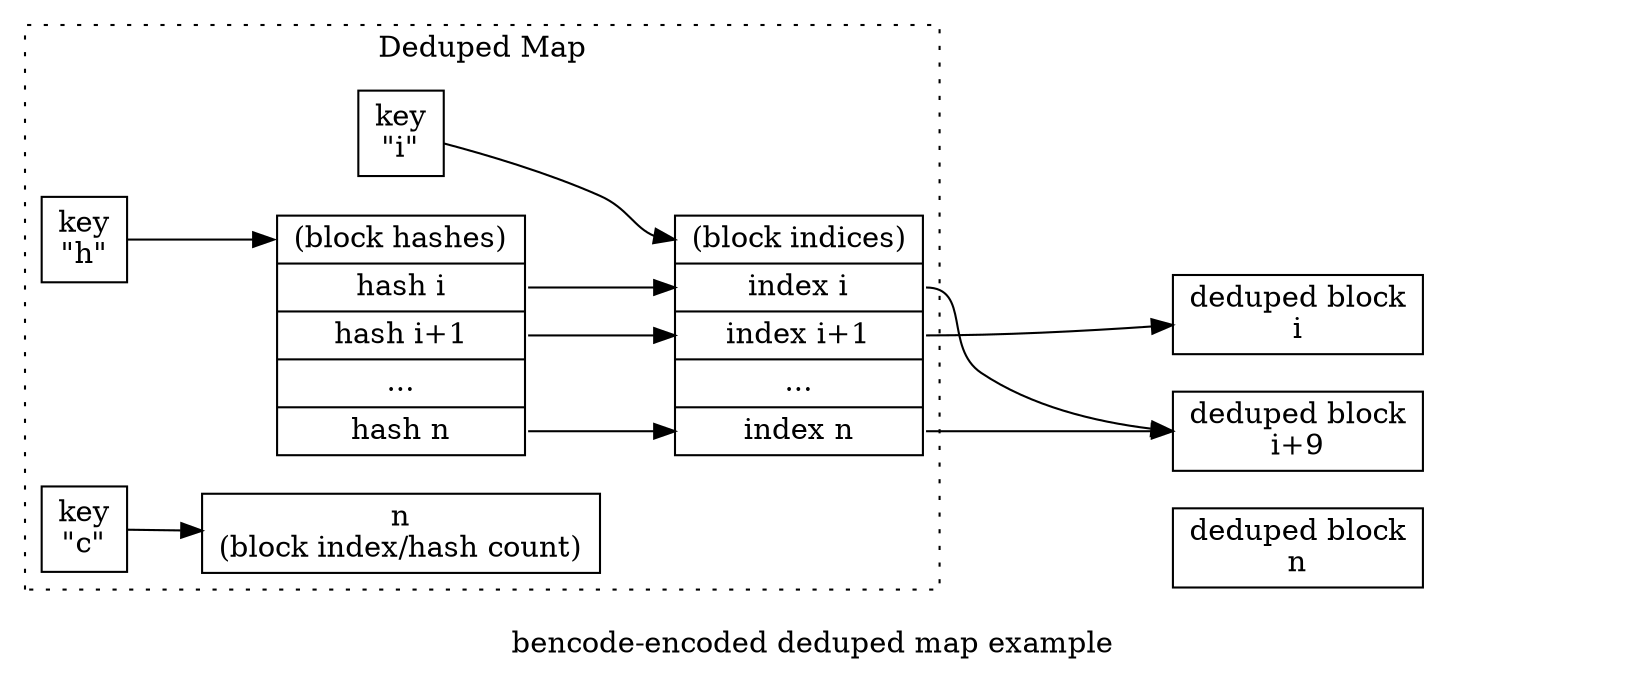digraph {
    label = "bencode-encoded deduped map example"
    rankdir = "LR"

    subgraph clusterDedupedMap {
        label = "Deduped Map"
        style = "dotted"

        keyH [
            label = "key\n\"h\""
            shape = "square"
        ]
        keyI [
            label = "key\n\"i\""
            shape = "square"
        ]
        keyC [
            label = "key\n\"c\""
            shape = "square"
        ]

        valueH [
            shape = "record"
            label = "<t> (block hashes) | <1> hash i | <2> hash i+1 | ... | <3> hash n"
        ]

        valueI [
            shape = "record"
            label = "<t> (block indices) | <1> index i | <2> index i+1 | ... | <3> index n"
        ]

        valueC [
            label = "n\n(block index/hash count)"
            shape = "rectangle"
        ]

        keyH -> valueH:t
        keyI -> valueI:t
        keyC -> valueC

        valueH:1 -> valueI:1
        valueH:2 -> valueI:2
        valueH:3 -> valueI:3
    }

    subgraph clusterBlocks {
        style = "invis"

        dedupedBlock1 [
            shape = "rectangle"
            label = "deduped block\ni"
        ]
        dedupedBlock2 [
            shape = "rectangle"
            label = "deduped block\ni+9"
        ]
        dedupedBlock3 [
            shape = "rectangle"
            label = "deduped block\nn"
        ]
    }

    valueI:1 -> dedupedBlock2
    valueI:2 -> dedupedBlock1
    valueI:3 -> dedupedBlock2
}